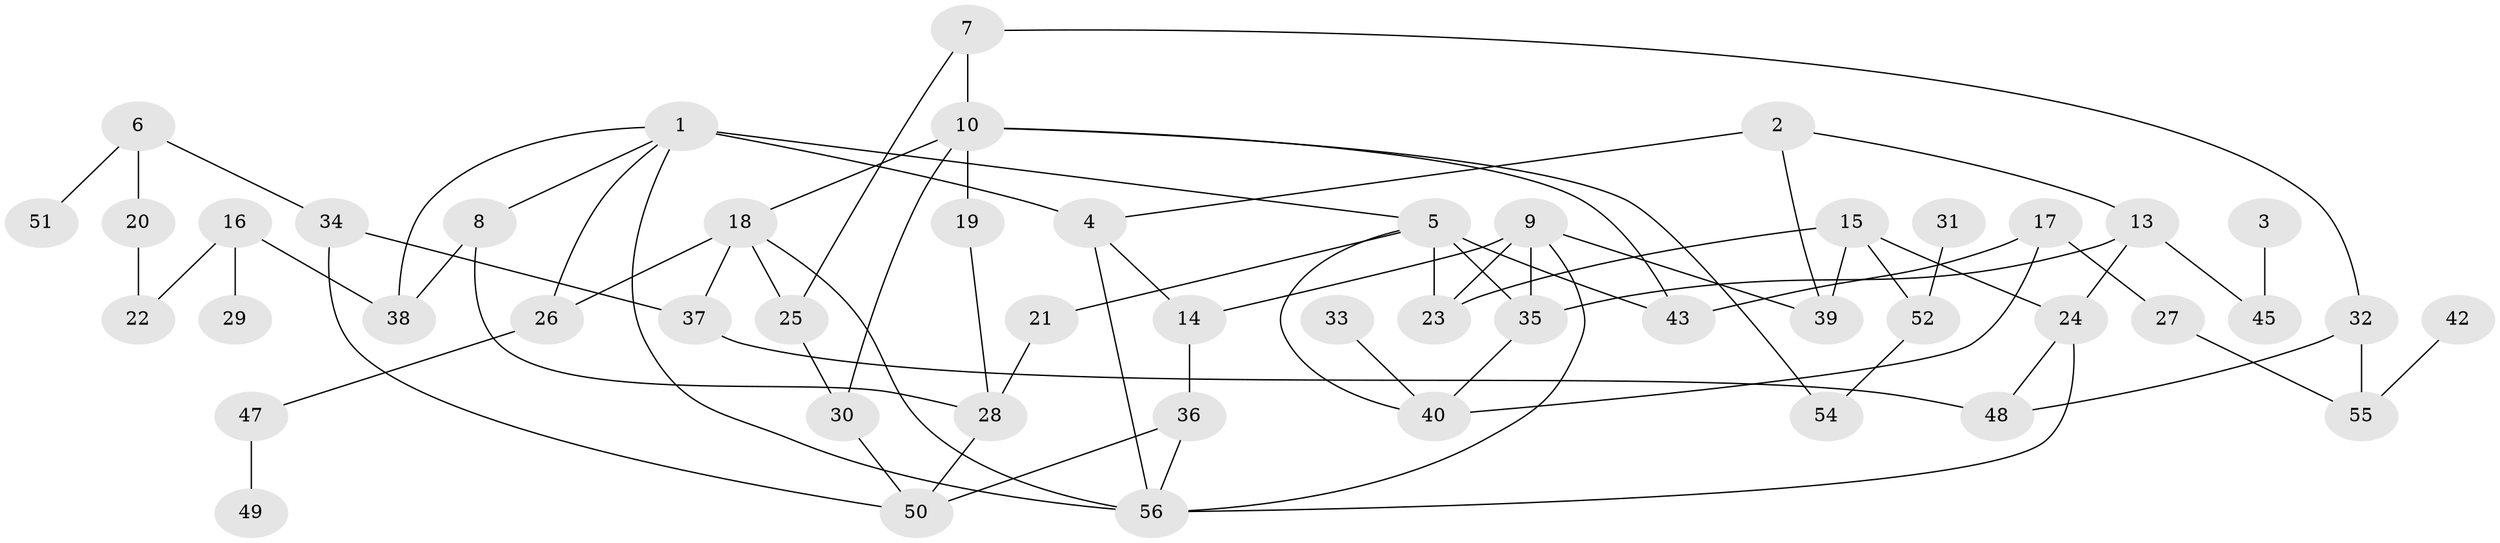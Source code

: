 // original degree distribution, {3: 0.2948717948717949, 4: 0.19230769230769232, 1: 0.1794871794871795, 2: 0.1794871794871795, 5: 0.038461538461538464, 6: 0.038461538461538464, 0: 0.07692307692307693}
// Generated by graph-tools (version 1.1) at 2025/48/03/04/25 22:48:30]
// undirected, 50 vertices, 76 edges
graph export_dot {
  node [color=gray90,style=filled];
  1;
  2;
  3;
  4;
  5;
  6;
  7;
  8;
  9;
  10;
  13;
  14;
  15;
  16;
  17;
  18;
  19;
  20;
  21;
  22;
  23;
  24;
  25;
  26;
  27;
  28;
  29;
  30;
  31;
  32;
  33;
  34;
  35;
  36;
  37;
  38;
  39;
  40;
  42;
  43;
  45;
  47;
  48;
  49;
  50;
  51;
  52;
  54;
  55;
  56;
  1 -- 4 [weight=3.0];
  1 -- 5 [weight=1.0];
  1 -- 8 [weight=1.0];
  1 -- 26 [weight=1.0];
  1 -- 38 [weight=1.0];
  1 -- 56 [weight=1.0];
  2 -- 4 [weight=1.0];
  2 -- 13 [weight=1.0];
  2 -- 39 [weight=1.0];
  3 -- 45 [weight=1.0];
  4 -- 14 [weight=1.0];
  4 -- 56 [weight=1.0];
  5 -- 21 [weight=1.0];
  5 -- 23 [weight=2.0];
  5 -- 35 [weight=1.0];
  5 -- 40 [weight=1.0];
  5 -- 43 [weight=1.0];
  6 -- 20 [weight=1.0];
  6 -- 34 [weight=1.0];
  6 -- 51 [weight=1.0];
  7 -- 10 [weight=1.0];
  7 -- 25 [weight=1.0];
  7 -- 32 [weight=1.0];
  8 -- 28 [weight=1.0];
  8 -- 38 [weight=1.0];
  9 -- 14 [weight=1.0];
  9 -- 23 [weight=1.0];
  9 -- 35 [weight=1.0];
  9 -- 39 [weight=1.0];
  9 -- 56 [weight=1.0];
  10 -- 18 [weight=1.0];
  10 -- 19 [weight=1.0];
  10 -- 30 [weight=1.0];
  10 -- 43 [weight=1.0];
  10 -- 54 [weight=1.0];
  13 -- 24 [weight=1.0];
  13 -- 35 [weight=1.0];
  13 -- 45 [weight=1.0];
  14 -- 36 [weight=1.0];
  15 -- 23 [weight=1.0];
  15 -- 24 [weight=1.0];
  15 -- 39 [weight=1.0];
  15 -- 52 [weight=1.0];
  16 -- 22 [weight=1.0];
  16 -- 29 [weight=1.0];
  16 -- 38 [weight=1.0];
  17 -- 27 [weight=1.0];
  17 -- 40 [weight=1.0];
  17 -- 43 [weight=1.0];
  18 -- 25 [weight=1.0];
  18 -- 26 [weight=1.0];
  18 -- 37 [weight=1.0];
  18 -- 56 [weight=1.0];
  19 -- 28 [weight=1.0];
  20 -- 22 [weight=1.0];
  21 -- 28 [weight=1.0];
  24 -- 48 [weight=1.0];
  24 -- 56 [weight=1.0];
  25 -- 30 [weight=1.0];
  26 -- 47 [weight=1.0];
  27 -- 55 [weight=1.0];
  28 -- 50 [weight=1.0];
  30 -- 50 [weight=1.0];
  31 -- 52 [weight=1.0];
  32 -- 48 [weight=1.0];
  32 -- 55 [weight=1.0];
  33 -- 40 [weight=1.0];
  34 -- 37 [weight=1.0];
  34 -- 50 [weight=1.0];
  35 -- 40 [weight=1.0];
  36 -- 50 [weight=1.0];
  36 -- 56 [weight=1.0];
  37 -- 48 [weight=1.0];
  42 -- 55 [weight=1.0];
  47 -- 49 [weight=1.0];
  52 -- 54 [weight=1.0];
}
